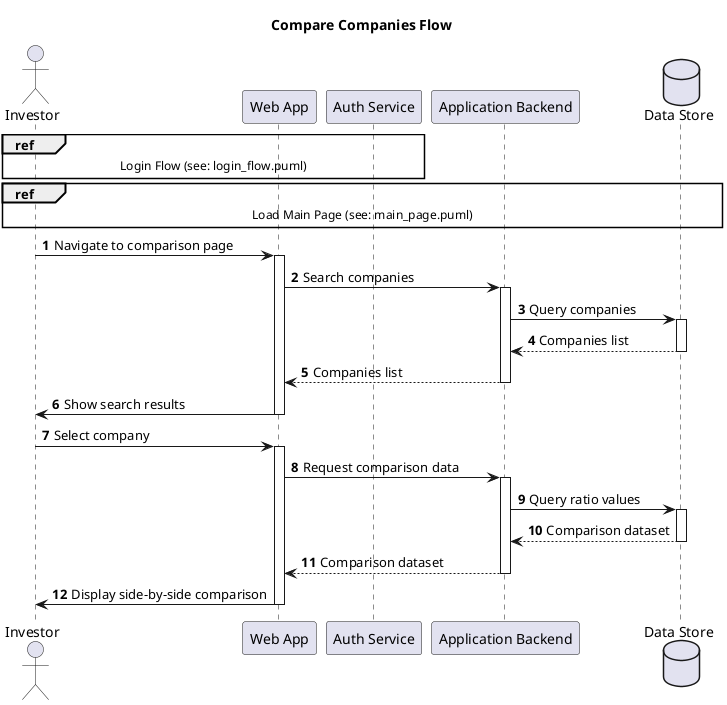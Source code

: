 @startuml compare_companies_highlevel
title Compare Companies Flow 

autonumber
actor Investor
participant "Web App" as Web
participant "Auth Service" as Auth
participant "Application Backend" as Backend
database "Data Store" as Store

ref over Investor, Web, Auth
  Login Flow (see: login_flow.puml)
end ref

ref over Investor, Web, Backend, Store
  Load Main Page (see: main_page.puml)
end ref


Investor -> Web: Navigate to comparison page
activate Web
Web -> Backend: Search companies
activate Backend
Backend -> Store: Query companies
activate Store
Store --> Backend: Companies list
deactivate Store
Backend --> Web: Companies list
deactivate Backend
Web -> Investor: Show search results
deactivate Web

Investor -> Web: Select company
activate Web
Web -> Backend: Request comparison data
activate Backend
Backend -> Store: Query ratio values
activate Store
Store --> Backend: Comparison dataset
deactivate Store
Backend --> Web: Comparison dataset
deactivate Backend
Web -> Investor: Display side-by-side comparison
deactivate Web

@enduml